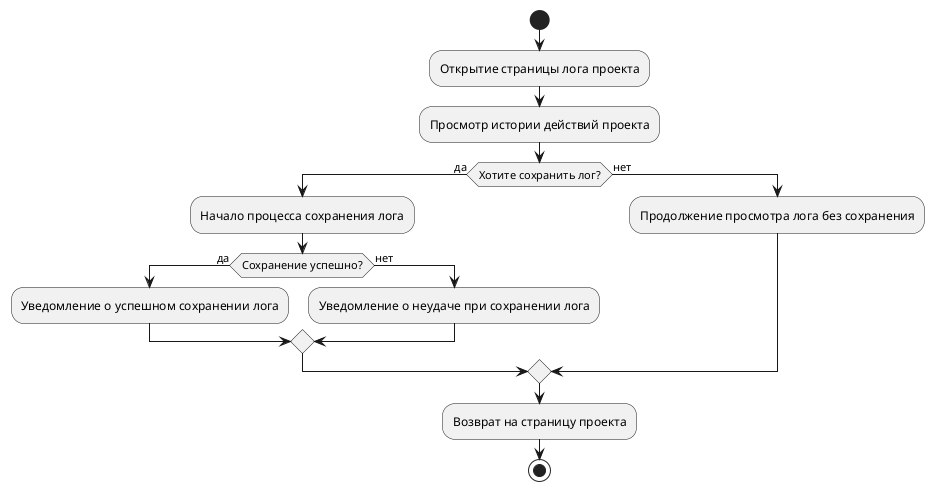 @startuml ViewLog
start

:Открытие страницы лога проекта;
:Просмотр истории действий проекта;

if (Хотите сохранить лог?) then (да)
    :Начало процесса сохранения лога;

    if (Сохранение успешно?) then (да)
        :Уведомление о успешном сохранении лога;
    else (нет)
        :Уведомление о неудаче при сохранении лога;
    endif

else (нет)
    :Продолжение просмотра лога без сохранения;
endif

:Возврат на страницу проекта;
stop
@enduml
